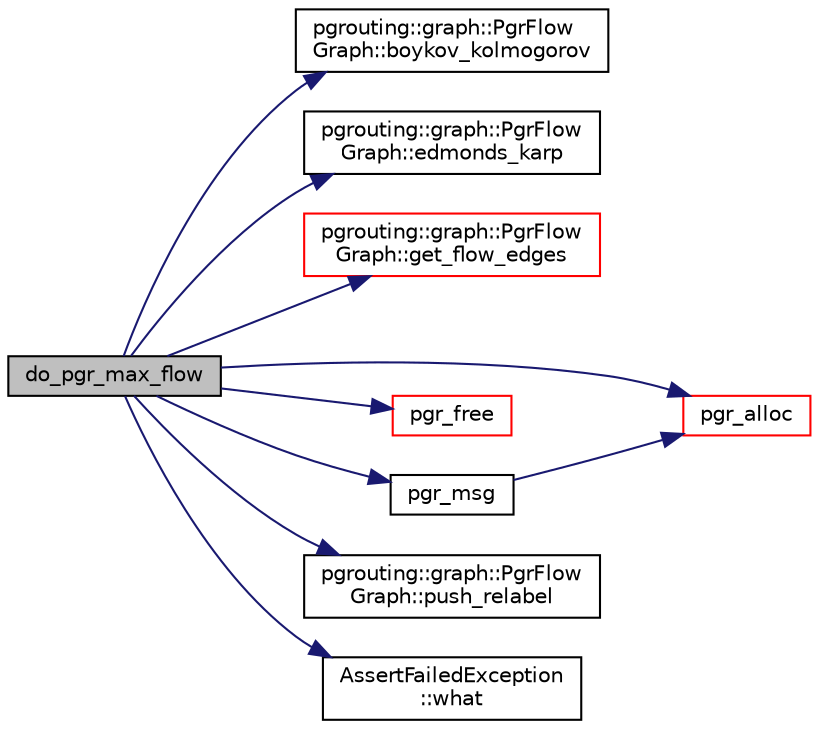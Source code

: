 digraph "do_pgr_max_flow"
{
  edge [fontname="Helvetica",fontsize="10",labelfontname="Helvetica",labelfontsize="10"];
  node [fontname="Helvetica",fontsize="10",shape=record];
  rankdir="LR";
  Node1 [label="do_pgr_max_flow",height=0.2,width=0.4,color="black", fillcolor="grey75", style="filled", fontcolor="black"];
  Node1 -> Node2 [color="midnightblue",fontsize="10",style="solid",fontname="Helvetica"];
  Node2 [label="pgrouting::graph::PgrFlow\lGraph::boykov_kolmogorov",height=0.2,width=0.4,color="black", fillcolor="white", style="filled",URL="$classpgrouting_1_1graph_1_1PgrFlowGraph.html#a5928ee304759464fa5da7706115d4f1e"];
  Node1 -> Node3 [color="midnightblue",fontsize="10",style="solid",fontname="Helvetica"];
  Node3 [label="pgrouting::graph::PgrFlow\lGraph::edmonds_karp",height=0.2,width=0.4,color="black", fillcolor="white", style="filled",URL="$classpgrouting_1_1graph_1_1PgrFlowGraph.html#acdbbdaeb4f24a3731a101c5b7118552c"];
  Node1 -> Node4 [color="midnightblue",fontsize="10",style="solid",fontname="Helvetica"];
  Node4 [label="pgrouting::graph::PgrFlow\lGraph::get_flow_edges",height=0.2,width=0.4,color="red", fillcolor="white", style="filled",URL="$classpgrouting_1_1graph_1_1PgrFlowGraph.html#adfef0644e37d5d9e810704b2c8ca3081"];
  Node1 -> Node5 [color="midnightblue",fontsize="10",style="solid",fontname="Helvetica"];
  Node5 [label="pgr_alloc",height=0.2,width=0.4,color="red", fillcolor="white", style="filled",URL="$pgr__alloc_8hpp.html#ac9d34b4a4d403ed9f24050b973087a9c",tooltip="allocates memory "];
  Node1 -> Node6 [color="midnightblue",fontsize="10",style="solid",fontname="Helvetica"];
  Node6 [label="pgr_free",height=0.2,width=0.4,color="red", fillcolor="white", style="filled",URL="$pgr__alloc_8hpp.html#aae87e343d8516ca2c6a60dcfbbf7fde6"];
  Node1 -> Node7 [color="midnightblue",fontsize="10",style="solid",fontname="Helvetica"];
  Node7 [label="pgr_msg",height=0.2,width=0.4,color="black", fillcolor="white", style="filled",URL="$pgr__alloc_8cpp.html#a03fe028457780ee3a4d223cd7fe9d53e"];
  Node7 -> Node5 [color="midnightblue",fontsize="10",style="solid",fontname="Helvetica"];
  Node1 -> Node8 [color="midnightblue",fontsize="10",style="solid",fontname="Helvetica"];
  Node8 [label="pgrouting::graph::PgrFlow\lGraph::push_relabel",height=0.2,width=0.4,color="black", fillcolor="white", style="filled",URL="$classpgrouting_1_1graph_1_1PgrFlowGraph.html#acb7c1f07ec2b26bab97d3843008c0ae0"];
  Node1 -> Node9 [color="midnightblue",fontsize="10",style="solid",fontname="Helvetica"];
  Node9 [label="AssertFailedException\l::what",height=0.2,width=0.4,color="black", fillcolor="white", style="filled",URL="$classAssertFailedException.html#aafd3ed0f0334f5a66586307c6db69fd2"];
}
